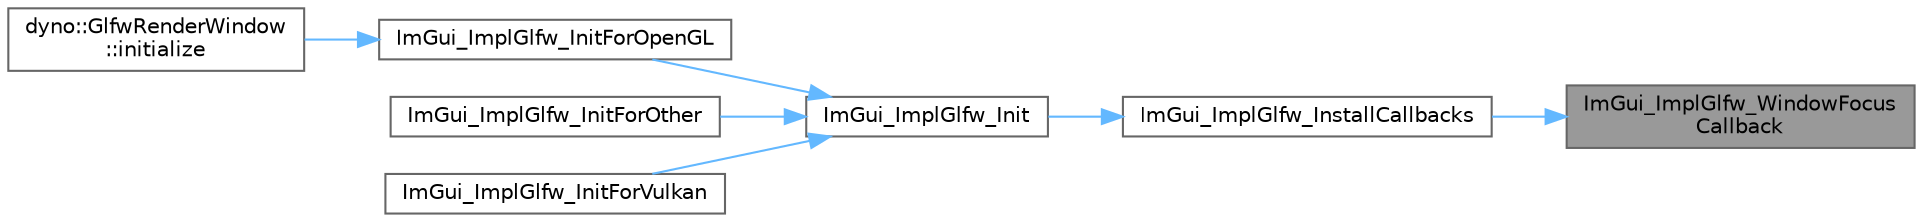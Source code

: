 digraph "ImGui_ImplGlfw_WindowFocusCallback"
{
 // LATEX_PDF_SIZE
  bgcolor="transparent";
  edge [fontname=Helvetica,fontsize=10,labelfontname=Helvetica,labelfontsize=10];
  node [fontname=Helvetica,fontsize=10,shape=box,height=0.2,width=0.4];
  rankdir="RL";
  Node1 [id="Node000001",label="ImGui_ImplGlfw_WindowFocus\lCallback",height=0.2,width=0.4,color="gray40", fillcolor="grey60", style="filled", fontcolor="black",tooltip=" "];
  Node1 -> Node2 [id="edge1_Node000001_Node000002",dir="back",color="steelblue1",style="solid",tooltip=" "];
  Node2 [id="Node000002",label="ImGui_ImplGlfw_InstallCallbacks",height=0.2,width=0.4,color="grey40", fillcolor="white", style="filled",URL="$imgui__impl__glfw_8cpp.html#a6fe1ba0e49c2da76f4f28856bc8511fb",tooltip=" "];
  Node2 -> Node3 [id="edge2_Node000002_Node000003",dir="back",color="steelblue1",style="solid",tooltip=" "];
  Node3 [id="Node000003",label="ImGui_ImplGlfw_Init",height=0.2,width=0.4,color="grey40", fillcolor="white", style="filled",URL="$imgui__impl__glfw_8cpp.html#a637facc7eff897ef4512026ea1afaf0d",tooltip=" "];
  Node3 -> Node4 [id="edge3_Node000003_Node000004",dir="back",color="steelblue1",style="solid",tooltip=" "];
  Node4 [id="Node000004",label="ImGui_ImplGlfw_InitForOpenGL",height=0.2,width=0.4,color="grey40", fillcolor="white", style="filled",URL="$imgui__impl__glfw_8cpp.html#a3d472e598f8e218a0bd994e840b865ab",tooltip=" "];
  Node4 -> Node5 [id="edge4_Node000004_Node000005",dir="back",color="steelblue1",style="solid",tooltip=" "];
  Node5 [id="Node000005",label="dyno::GlfwRenderWindow\l::initialize",height=0.2,width=0.4,color="grey40", fillcolor="white", style="filled",URL="$classdyno_1_1_glfw_render_window.html#a3f51fbbfa7066af87fe2dbde8a78fda4",tooltip=" "];
  Node3 -> Node6 [id="edge5_Node000003_Node000006",dir="back",color="steelblue1",style="solid",tooltip=" "];
  Node6 [id="Node000006",label="ImGui_ImplGlfw_InitForOther",height=0.2,width=0.4,color="grey40", fillcolor="white", style="filled",URL="$imgui__impl__glfw_8cpp.html#ab1ec1d0dc53754ef893e6ab23ec564e5",tooltip=" "];
  Node3 -> Node7 [id="edge6_Node000003_Node000007",dir="back",color="steelblue1",style="solid",tooltip=" "];
  Node7 [id="Node000007",label="ImGui_ImplGlfw_InitForVulkan",height=0.2,width=0.4,color="grey40", fillcolor="white", style="filled",URL="$imgui__impl__glfw_8cpp.html#ac7cab00e5027bccc3b536afb0e07bc8f",tooltip=" "];
}
